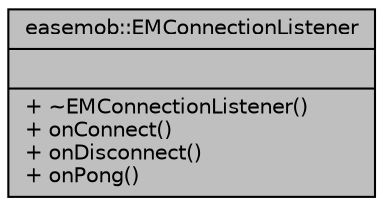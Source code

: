 digraph "easemob::EMConnectionListener"
{
  edge [fontname="Helvetica",fontsize="10",labelfontname="Helvetica",labelfontsize="10"];
  node [fontname="Helvetica",fontsize="10",shape=record];
  Node1 [label="{easemob::EMConnectionListener\n||+ ~EMConnectionListener()\l+ onConnect()\l+ onDisconnect()\l+ onPong()\l}",height=0.2,width=0.4,color="black", fillcolor="grey75", style="filled" fontcolor="black"];
}
